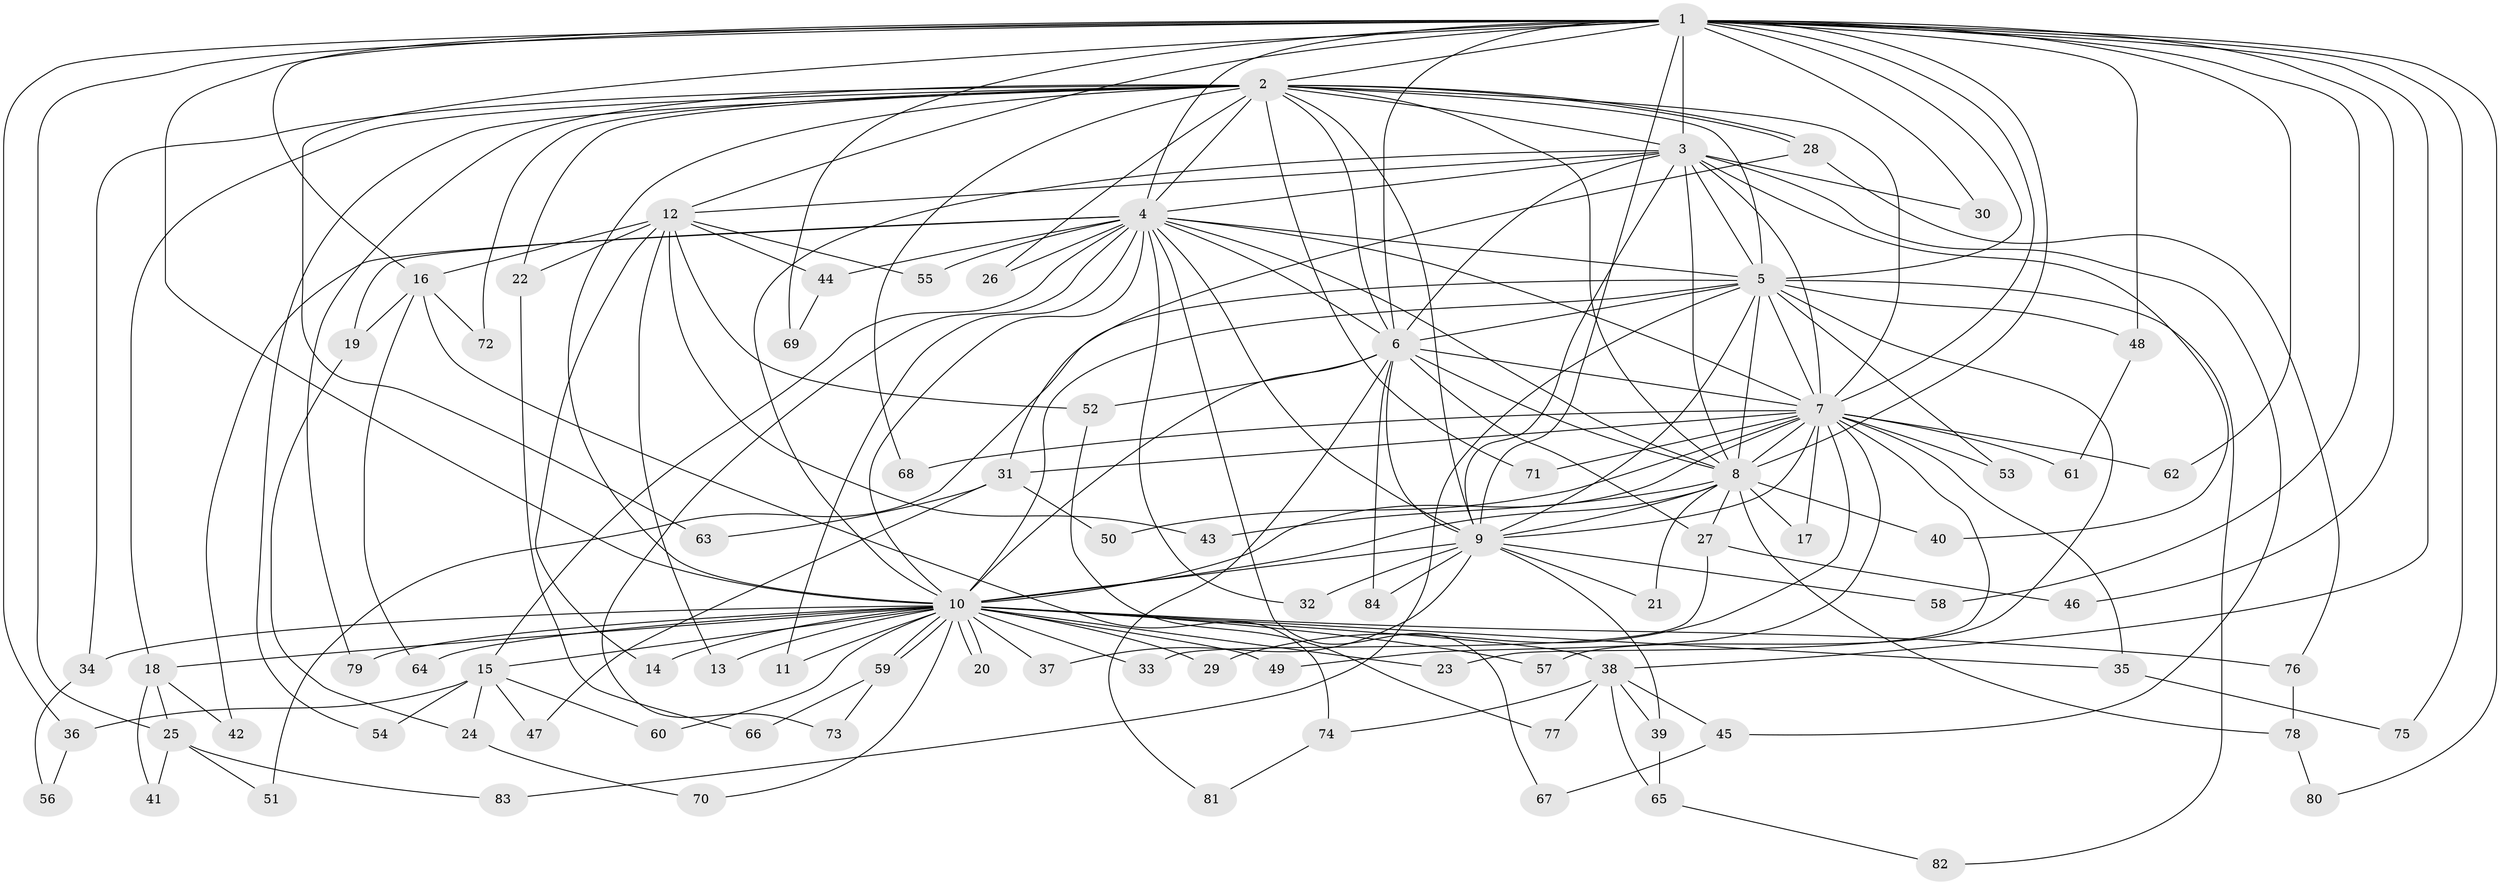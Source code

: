 // coarse degree distribution, {20: 0.016129032258064516, 17: 0.04838709677419355, 19: 0.016129032258064516, 14: 0.016129032258064516, 16: 0.016129032258064516, 13: 0.016129032258064516, 28: 0.016129032258064516, 2: 0.5483870967741935, 7: 0.06451612903225806, 5: 0.03225806451612903, 3: 0.1774193548387097, 4: 0.03225806451612903}
// Generated by graph-tools (version 1.1) at 2025/23/03/03/25 07:23:40]
// undirected, 84 vertices, 193 edges
graph export_dot {
graph [start="1"]
  node [color=gray90,style=filled];
  1;
  2;
  3;
  4;
  5;
  6;
  7;
  8;
  9;
  10;
  11;
  12;
  13;
  14;
  15;
  16;
  17;
  18;
  19;
  20;
  21;
  22;
  23;
  24;
  25;
  26;
  27;
  28;
  29;
  30;
  31;
  32;
  33;
  34;
  35;
  36;
  37;
  38;
  39;
  40;
  41;
  42;
  43;
  44;
  45;
  46;
  47;
  48;
  49;
  50;
  51;
  52;
  53;
  54;
  55;
  56;
  57;
  58;
  59;
  60;
  61;
  62;
  63;
  64;
  65;
  66;
  67;
  68;
  69;
  70;
  71;
  72;
  73;
  74;
  75;
  76;
  77;
  78;
  79;
  80;
  81;
  82;
  83;
  84;
  1 -- 2;
  1 -- 3;
  1 -- 4;
  1 -- 5;
  1 -- 6;
  1 -- 7;
  1 -- 8;
  1 -- 9;
  1 -- 10;
  1 -- 12;
  1 -- 16;
  1 -- 25;
  1 -- 30;
  1 -- 36;
  1 -- 38;
  1 -- 46;
  1 -- 48;
  1 -- 58;
  1 -- 62;
  1 -- 63;
  1 -- 69;
  1 -- 75;
  1 -- 80;
  2 -- 3;
  2 -- 4;
  2 -- 5;
  2 -- 6;
  2 -- 7;
  2 -- 8;
  2 -- 9;
  2 -- 10;
  2 -- 18;
  2 -- 22;
  2 -- 26;
  2 -- 28;
  2 -- 28;
  2 -- 34;
  2 -- 54;
  2 -- 68;
  2 -- 71;
  2 -- 72;
  2 -- 79;
  3 -- 4;
  3 -- 5;
  3 -- 6;
  3 -- 7;
  3 -- 8;
  3 -- 9;
  3 -- 10;
  3 -- 12;
  3 -- 30;
  3 -- 40;
  3 -- 45;
  4 -- 5;
  4 -- 6;
  4 -- 7;
  4 -- 8;
  4 -- 9;
  4 -- 10;
  4 -- 11;
  4 -- 15;
  4 -- 19;
  4 -- 26;
  4 -- 32;
  4 -- 42;
  4 -- 44;
  4 -- 55;
  4 -- 67;
  4 -- 73;
  5 -- 6;
  5 -- 7;
  5 -- 8;
  5 -- 9;
  5 -- 10;
  5 -- 48;
  5 -- 51;
  5 -- 53;
  5 -- 57;
  5 -- 82;
  5 -- 83;
  6 -- 7;
  6 -- 8;
  6 -- 9;
  6 -- 10;
  6 -- 27;
  6 -- 52;
  6 -- 81;
  6 -- 84;
  7 -- 8;
  7 -- 9;
  7 -- 10;
  7 -- 17;
  7 -- 23;
  7 -- 29;
  7 -- 31;
  7 -- 35;
  7 -- 49;
  7 -- 50;
  7 -- 53;
  7 -- 61;
  7 -- 62;
  7 -- 68;
  7 -- 71;
  8 -- 9;
  8 -- 10;
  8 -- 17;
  8 -- 21;
  8 -- 27;
  8 -- 40;
  8 -- 43;
  8 -- 78;
  9 -- 10;
  9 -- 21;
  9 -- 32;
  9 -- 37;
  9 -- 39;
  9 -- 58;
  9 -- 84;
  10 -- 11;
  10 -- 13;
  10 -- 14;
  10 -- 15;
  10 -- 18;
  10 -- 20;
  10 -- 20;
  10 -- 23;
  10 -- 29;
  10 -- 33;
  10 -- 34;
  10 -- 35;
  10 -- 37;
  10 -- 38;
  10 -- 49;
  10 -- 57;
  10 -- 59;
  10 -- 59;
  10 -- 60;
  10 -- 64;
  10 -- 70;
  10 -- 76;
  10 -- 79;
  12 -- 13;
  12 -- 14;
  12 -- 16;
  12 -- 22;
  12 -- 43;
  12 -- 44;
  12 -- 52;
  12 -- 55;
  15 -- 24;
  15 -- 36;
  15 -- 47;
  15 -- 54;
  15 -- 60;
  16 -- 19;
  16 -- 64;
  16 -- 72;
  16 -- 74;
  18 -- 25;
  18 -- 41;
  18 -- 42;
  19 -- 24;
  22 -- 66;
  24 -- 70;
  25 -- 41;
  25 -- 51;
  25 -- 83;
  27 -- 33;
  27 -- 46;
  28 -- 31;
  28 -- 76;
  31 -- 47;
  31 -- 50;
  31 -- 63;
  34 -- 56;
  35 -- 75;
  36 -- 56;
  38 -- 39;
  38 -- 45;
  38 -- 65;
  38 -- 74;
  38 -- 77;
  39 -- 65;
  44 -- 69;
  45 -- 67;
  48 -- 61;
  52 -- 77;
  59 -- 66;
  59 -- 73;
  65 -- 82;
  74 -- 81;
  76 -- 78;
  78 -- 80;
}
